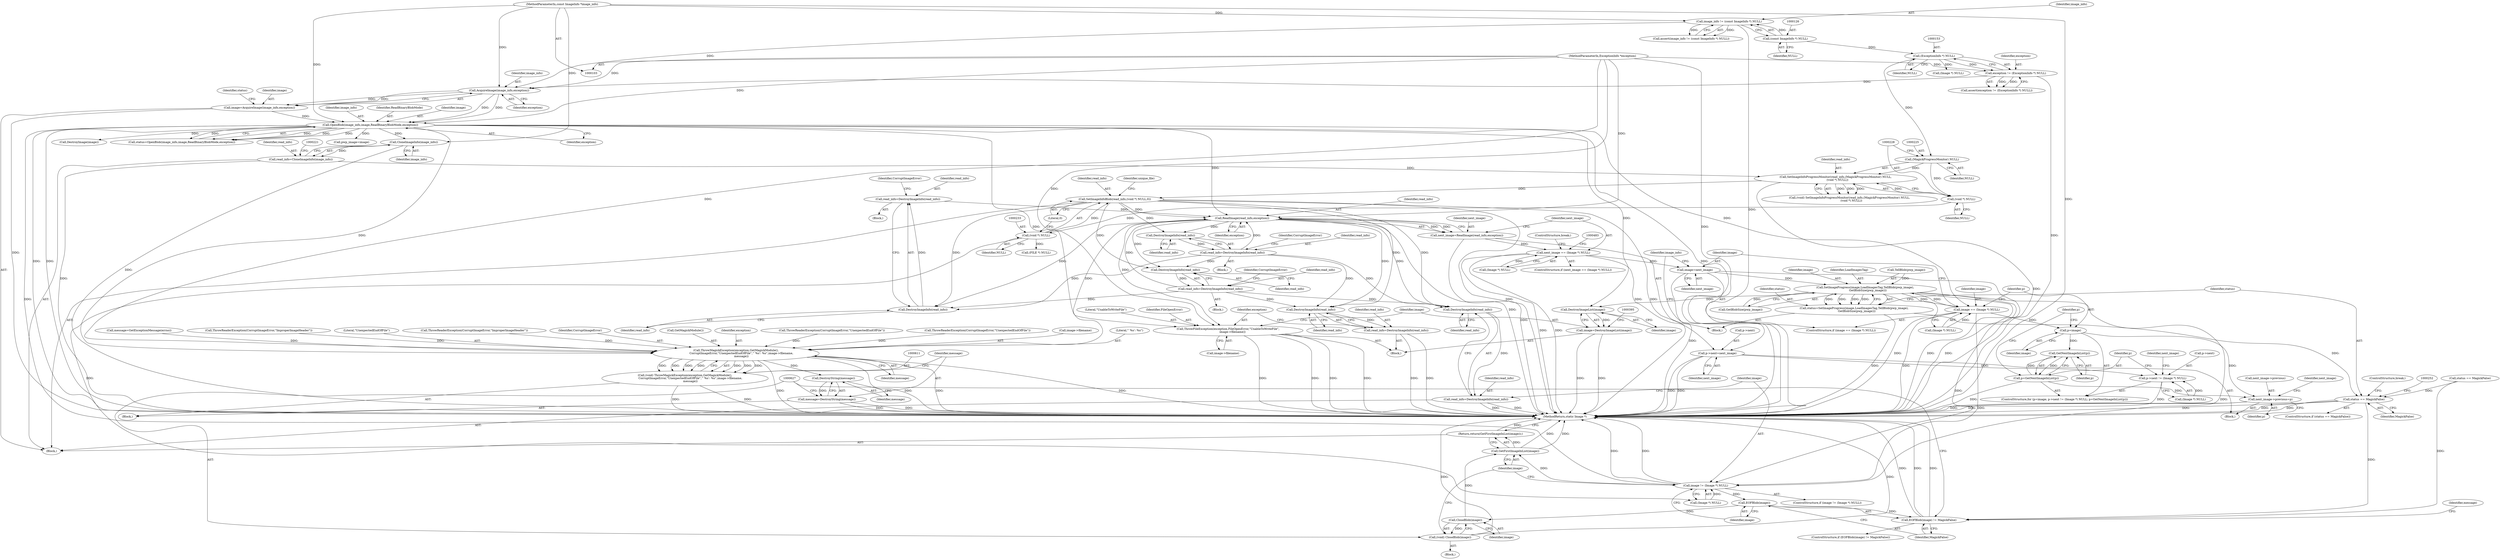 digraph "0_ImageMagick_6b6bff054d569a77973f2140c0e86366e6168a6c_2@API" {
"1000463" [label="(Call,read_info=DestroyImageInfo(read_info))"];
"1000465" [label="(Call,DestroyImageInfo(read_info))"];
"1000317" [label="(Call,read_info=DestroyImageInfo(read_info))"];
"1000319" [label="(Call,DestroyImageInfo(read_info))"];
"1000230" [label="(Call,SetImageInfoBlob(read_info,(void *) NULL,0))"];
"1000222" [label="(Call,SetImageInfoProgressMonitor(read_info,(MagickProgressMonitor) NULL,\n    (void *) NULL))"];
"1000216" [label="(Call,read_info=CloneImageInfo(image_info))"];
"1000218" [label="(Call,CloneImageInfo(image_info))"];
"1000168" [label="(Call,OpenBlob(image_info,image,ReadBinaryBlobMode,exception))"];
"1000163" [label="(Call,AcquireImage(image_info,exception))"];
"1000123" [label="(Call,image_info != (const ImageInfo *) NULL)"];
"1000104" [label="(MethodParameterIn,const ImageInfo *image_info)"];
"1000125" [label="(Call,(const ImageInfo *) NULL)"];
"1000150" [label="(Call,exception != (ExceptionInfo *) NULL)"];
"1000105" [label="(MethodParameterIn,ExceptionInfo *exception)"];
"1000152" [label="(Call,(ExceptionInfo *) NULL)"];
"1000161" [label="(Call,image=AcquireImage(image_info,exception))"];
"1000224" [label="(Call,(MagickProgressMonitor) NULL)"];
"1000227" [label="(Call,(void *) NULL)"];
"1000232" [label="(Call,(void *) NULL)"];
"1000472" [label="(Call,ReadImage(read_info,exception))"];
"1000463" [label="(Call,read_info=DestroyImageInfo(read_info))"];
"1000340" [label="(Call,read_info=DestroyImageInfo(read_info))"];
"1000342" [label="(Call,DestroyImageInfo(read_info))"];
"1000380" [label="(Call,DestroyImageInfo(read_info))"];
"1000378" [label="(Call,read_info=DestroyImageInfo(read_info))"];
"1000590" [label="(Call,DestroyImageInfo(read_info))"];
"1000588" [label="(Call,read_info=DestroyImageInfo(read_info))"];
"1000382" [label="(Call,ThrowFileException(exception,FileOpenError,\"UnableToWriteFile\",\n          image->filename))"];
"1000470" [label="(Call,next_image=ReadImage(read_info,exception))"];
"1000476" [label="(Call,next_image == (Image *) NULL)"];
"1000501" [label="(Call,image=next_image)"];
"1000563" [label="(Call,SetImageProgress(image,LoadImagesTag,TellBlob(pwp_image),\n      GetBlobSize(pwp_image)))"];
"1000391" [label="(Call,DestroyImageList(image))"];
"1000389" [label="(Call,image=DestroyImageList(image))"];
"1000496" [label="(Call,image == (Image *) NULL)"];
"1000507" [label="(Call,p=image)"];
"1000519" [label="(Call,GetNextImageInList(p))"];
"1000517" [label="(Call,p=GetNextImageInList(p))"];
"1000521" [label="(Call,next_image->previous=p)"];
"1000593" [label="(Call,image != (Image *) NULL)"];
"1000601" [label="(Call,EOFBlob(image))"];
"1000600" [label="(Call,EOFBlob(image) != MagickFalse)"];
"1000628" [label="(Call,CloseBlob(image))"];
"1000626" [label="(Call,(void) CloseBlob(image))"];
"1000631" [label="(Call,GetFirstImageInList(image))"];
"1000630" [label="(Return,return(GetFirstImageInList(image));)"];
"1000561" [label="(Call,status=SetImageProgress(image,LoadImagesTag,TellBlob(pwp_image),\n      GetBlobSize(pwp_image)))"];
"1000571" [label="(Call,status == MagickFalse)"];
"1000535" [label="(Call,p->next=next_image)"];
"1000510" [label="(Call,p->next != (Image *) NULL)"];
"1000612" [label="(Call,ThrowMagickException(exception,GetMagickModule(),\n            CorruptImageError,\"UnexpectedEndOfFile\",\"`%s': %s\",image->filename,\n            message))"];
"1000610" [label="(Call,(void) ThrowMagickException(exception,GetMagickModule(),\n            CorruptImageError,\"UnexpectedEndOfFile\",\"`%s': %s\",image->filename,\n            message))"];
"1000624" [label="(Call,DestroyString(message))"];
"1000622" [label="(Call,message=DestroyString(message))"];
"1000592" [label="(ControlStructure,if (image != (Image *) NULL))"];
"1000600" [label="(Call,EOFBlob(image) != MagickFalse)"];
"1000573" [label="(Identifier,MagickFalse)"];
"1000570" [label="(ControlStructure,if (status == MagickFalse))"];
"1000227" [label="(Call,(void *) NULL)"];
"1000217" [label="(Identifier,read_info)"];
"1000615" [label="(Identifier,CorruptImageError)"];
"1000465" [label="(Call,DestroyImageInfo(read_info))"];
"1000169" [label="(Identifier,image_info)"];
"1000373" [label="(Block,)"];
"1000320" [label="(Identifier,read_info)"];
"1000345" [label="(Identifier,CorruptImageError)"];
"1000593" [label="(Call,image != (Image *) NULL)"];
"1000218" [label="(Call,CloneImageInfo(image_info))"];
"1000562" [label="(Identifier,status)"];
"1000630" [label="(Return,return(GetFirstImageInList(image));)"];
"1000543" [label="(Identifier,image_info)"];
"1000509" [label="(Identifier,image)"];
"1000463" [label="(Call,read_info=DestroyImageInfo(read_info))"];
"1000152" [label="(Call,(ExceptionInfo *) NULL)"];
"1000521" [label="(Call,next_image->previous=p)"];
"1000497" [label="(Identifier,image)"];
"1000625" [label="(Identifier,message)"];
"1000317" [label="(Call,read_info=DestroyImageInfo(read_info))"];
"1000631" [label="(Call,GetFirstImageInList(image))"];
"1000219" [label="(Identifier,image_info)"];
"1000161" [label="(Call,image=AcquireImage(image_info,exception))"];
"1000595" [label="(Call,(Image *) NULL)"];
"1000628" [label="(Call,CloseBlob(image))"];
"1000535" [label="(Call,p->next=next_image)"];
"1000186" [label="(Call,pwp_image=image)"];
"1000602" [label="(Identifier,image)"];
"1000536" [label="(Call,p->next)"];
"1000568" [label="(Call,GetBlobSize(pwp_image))"];
"1000478" [label="(Call,(Image *) NULL)"];
"1000572" [label="(Identifier,status)"];
"1000614" [label="(Call,GetMagickModule())"];
"1000386" [label="(Call,image->filename)"];
"1000525" [label="(Identifier,p)"];
"1000392" [label="(Identifier,image)"];
"1000384" [label="(Identifier,FileOpenError)"];
"1000498" [label="(Call,(Image *) NULL)"];
"1000621" [label="(Identifier,message)"];
"1000385" [label="(Literal,\"UnableToWriteFile\")"];
"1000632" [label="(Identifier,image)"];
"1000613" [label="(Identifier,exception)"];
"1000481" [label="(ControlStructure,break;)"];
"1000124" [label="(Identifier,image_info)"];
"1000167" [label="(Identifier,status)"];
"1000172" [label="(Identifier,exception)"];
"1000539" [label="(Identifier,next_image)"];
"1000154" [label="(Identifier,NULL)"];
"1000464" [label="(Identifier,read_info)"];
"1000458" [label="(Block,)"];
"1000571" [label="(Call,status == MagickFalse)"];
"1000624" [label="(Call,DestroyString(message))"];
"1000467" [label="(Call,ThrowReaderException(CorruptImageError,\"UnexpectedEndOfFile\"))"];
"1000512" [label="(Identifier,p)"];
"1000589" [label="(Identifier,read_info)"];
"1000501" [label="(Call,image=next_image)"];
"1000321" [label="(Call,ThrowReaderException(CorruptImageError,\"UnexpectedEndOfFile\"))"];
"1000523" [label="(Identifier,next_image)"];
"1000565" [label="(Identifier,LoadImagesTag)"];
"1000633" [label="(MethodReturn,static Image *)"];
"1000618" [label="(Call,image->filename)"];
"1000617" [label="(Literal,\"`%s': %s\")"];
"1000466" [label="(Identifier,read_info)"];
"1000390" [label="(Identifier,image)"];
"1000496" [label="(Call,image == (Image *) NULL)"];
"1000561" [label="(Call,status=SetImageProgress(image,LoadImagesTag,TellBlob(pwp_image),\n      GetBlobSize(pwp_image)))"];
"1000599" [label="(ControlStructure,if (EOFBlob(image) != MagickFalse))"];
"1000342" [label="(Call,DestroyImageInfo(read_info))"];
"1000612" [label="(Call,ThrowMagickException(exception,GetMagickModule(),\n            CorruptImageError,\"UnexpectedEndOfFile\",\"`%s': %s\",image->filename,\n            message))"];
"1000171" [label="(Identifier,ReadBinaryBlobMode)"];
"1000477" [label="(Identifier,next_image)"];
"1000622" [label="(Call,message=DestroyString(message))"];
"1000476" [label="(Call,next_image == (Image *) NULL)"];
"1000510" [label="(Call,p->next != (Image *) NULL)"];
"1000162" [label="(Identifier,image)"];
"1000517" [label="(Call,p=GetNextImageInList(p))"];
"1000590" [label="(Call,DestroyImageInfo(read_info))"];
"1000383" [label="(Identifier,exception)"];
"1000104" [label="(MethodParameterIn,const ImageInfo *image_info)"];
"1000566" [label="(Call,TellBlob(pwp_image))"];
"1000250" [label="(Block,)"];
"1000150" [label="(Call,exception != (ExceptionInfo *) NULL)"];
"1000629" [label="(Identifier,image)"];
"1000164" [label="(Identifier,image_info)"];
"1000232" [label="(Call,(void *) NULL)"];
"1000382" [label="(Call,ThrowFileException(exception,FileOpenError,\"UnableToWriteFile\",\n          image->filename))"];
"1000222" [label="(Call,SetImageInfoProgressMonitor(read_info,(MagickProgressMonitor) NULL,\n    (void *) NULL))"];
"1000165" [label="(Identifier,exception)"];
"1000341" [label="(Identifier,read_info)"];
"1000606" [label="(Call,message=GetExceptionMessage(errno))"];
"1000474" [label="(Identifier,exception)"];
"1000601" [label="(Call,EOFBlob(image))"];
"1000502" [label="(Identifier,image)"];
"1000344" [label="(Call,ThrowReaderException(CorruptImageError,\"ImproperImageHeader\"))"];
"1000168" [label="(Call,OpenBlob(image_info,image,ReadBinaryBlobMode,exception))"];
"1000379" [label="(Identifier,read_info)"];
"1000616" [label="(Literal,\"UnexpectedEndOfFile\")"];
"1000234" [label="(Identifier,NULL)"];
"1000610" [label="(Call,(void) ThrowMagickException(exception,GetMagickModule(),\n            CorruptImageError,\"UnexpectedEndOfFile\",\"`%s': %s\",image->filename,\n            message))"];
"1000122" [label="(Call,assert(image_info != (const ImageInfo *) NULL))"];
"1000506" [label="(ControlStructure,for (p=image; p->next != (Image *) NULL; p=GetNextImageInList(p)))"];
"1000508" [label="(Identifier,p)"];
"1000604" [label="(Block,)"];
"1000322" [label="(Identifier,CorruptImageError)"];
"1000226" [label="(Identifier,NULL)"];
"1000520" [label="(Identifier,p)"];
"1000503" [label="(Identifier,next_image)"];
"1000170" [label="(Identifier,image)"];
"1000518" [label="(Identifier,p)"];
"1000237" [label="(Identifier,unique_file)"];
"1000389" [label="(Call,image=DestroyImageList(image))"];
"1000471" [label="(Identifier,next_image)"];
"1000235" [label="(Literal,0)"];
"1000563" [label="(Call,SetImageProgress(image,LoadImagesTag,TellBlob(pwp_image),\n      GetBlobSize(pwp_image)))"];
"1000180" [label="(Call,DestroyImage(image))"];
"1000125" [label="(Call,(const ImageInfo *) NULL)"];
"1000335" [label="(Block,)"];
"1000470" [label="(Call,next_image=ReadImage(read_info,exception))"];
"1000127" [label="(Identifier,NULL)"];
"1000381" [label="(Identifier,read_info)"];
"1000507" [label="(Call,p=image)"];
"1000319" [label="(Call,DestroyImageInfo(read_info))"];
"1000231" [label="(Identifier,read_info)"];
"1000564" [label="(Identifier,image)"];
"1000343" [label="(Identifier,read_info)"];
"1000495" [label="(ControlStructure,if (image == (Image *) NULL))"];
"1000230" [label="(Call,SetImageInfoBlob(read_info,(void *) NULL,0))"];
"1000105" [label="(MethodParameterIn,ExceptionInfo *exception)"];
"1000623" [label="(Identifier,message)"];
"1000349" [label="(Call,(FILE *) NULL)"];
"1000468" [label="(Identifier,CorruptImageError)"];
"1000391" [label="(Call,DestroyImageList(image))"];
"1000574" [label="(ControlStructure,break;)"];
"1000519" [label="(Call,GetNextImageInList(p))"];
"1000312" [label="(Block,)"];
"1000598" [label="(Block,)"];
"1000220" [label="(Call,(void) SetImageInfoProgressMonitor(read_info,(MagickProgressMonitor) NULL,\n    (void *) NULL))"];
"1000528" [label="(Identifier,next_image)"];
"1000380" [label="(Call,DestroyImageInfo(read_info))"];
"1000340" [label="(Call,read_info=DestroyImageInfo(read_info))"];
"1000318" [label="(Identifier,read_info)"];
"1000163" [label="(Call,AcquireImage(image_info,exception))"];
"1000149" [label="(Call,assert(exception != (ExceptionInfo *) NULL))"];
"1000229" [label="(Identifier,NULL)"];
"1000603" [label="(Identifier,MagickFalse)"];
"1000216" [label="(Call,read_info=CloneImageInfo(image_info))"];
"1000475" [label="(ControlStructure,if (next_image == (Image *) NULL))"];
"1000224" [label="(Call,(MagickProgressMonitor) NULL)"];
"1000588" [label="(Call,read_info=DestroyImageInfo(read_info))"];
"1000174" [label="(Call,status == MagickFalse)"];
"1000472" [label="(Call,ReadImage(read_info,exception))"];
"1000522" [label="(Call,next_image->previous)"];
"1000166" [label="(Call,status=OpenBlob(image_info,image,ReadBinaryBlobMode,exception))"];
"1000514" [label="(Call,(Image *) NULL)"];
"1000378" [label="(Call,read_info=DestroyImageInfo(read_info))"];
"1000213" [label="(Call,ThrowReaderException(CorruptImageError,\"ImproperImageHeader\"))"];
"1000607" [label="(Identifier,message)"];
"1000151" [label="(Identifier,exception)"];
"1000473" [label="(Identifier,read_info)"];
"1000594" [label="(Identifier,image)"];
"1000591" [label="(Identifier,read_info)"];
"1000505" [label="(Block,)"];
"1000106" [label="(Block,)"];
"1000123" [label="(Call,image_info != (const ImageInfo *) NULL)"];
"1000223" [label="(Identifier,read_info)"];
"1000626" [label="(Call,(void) CloseBlob(image))"];
"1000511" [label="(Call,p->next)"];
"1000183" [label="(Call,(Image *) NULL)"];
"1000463" -> "1000458"  [label="AST: "];
"1000463" -> "1000465"  [label="CFG: "];
"1000464" -> "1000463"  [label="AST: "];
"1000465" -> "1000463"  [label="AST: "];
"1000468" -> "1000463"  [label="CFG: "];
"1000465" -> "1000463"  [label="DDG: "];
"1000463" -> "1000472"  [label="DDG: "];
"1000465" -> "1000466"  [label="CFG: "];
"1000466" -> "1000465"  [label="AST: "];
"1000317" -> "1000465"  [label="DDG: "];
"1000230" -> "1000465"  [label="DDG: "];
"1000472" -> "1000465"  [label="DDG: "];
"1000340" -> "1000465"  [label="DDG: "];
"1000317" -> "1000312"  [label="AST: "];
"1000317" -> "1000319"  [label="CFG: "];
"1000318" -> "1000317"  [label="AST: "];
"1000319" -> "1000317"  [label="AST: "];
"1000322" -> "1000317"  [label="CFG: "];
"1000319" -> "1000317"  [label="DDG: "];
"1000317" -> "1000342"  [label="DDG: "];
"1000317" -> "1000380"  [label="DDG: "];
"1000317" -> "1000472"  [label="DDG: "];
"1000317" -> "1000590"  [label="DDG: "];
"1000319" -> "1000320"  [label="CFG: "];
"1000320" -> "1000319"  [label="AST: "];
"1000230" -> "1000319"  [label="DDG: "];
"1000472" -> "1000319"  [label="DDG: "];
"1000230" -> "1000106"  [label="AST: "];
"1000230" -> "1000235"  [label="CFG: "];
"1000231" -> "1000230"  [label="AST: "];
"1000232" -> "1000230"  [label="AST: "];
"1000235" -> "1000230"  [label="AST: "];
"1000237" -> "1000230"  [label="CFG: "];
"1000230" -> "1000633"  [label="DDG: "];
"1000230" -> "1000633"  [label="DDG: "];
"1000222" -> "1000230"  [label="DDG: "];
"1000232" -> "1000230"  [label="DDG: "];
"1000230" -> "1000342"  [label="DDG: "];
"1000230" -> "1000380"  [label="DDG: "];
"1000230" -> "1000472"  [label="DDG: "];
"1000230" -> "1000590"  [label="DDG: "];
"1000222" -> "1000220"  [label="AST: "];
"1000222" -> "1000227"  [label="CFG: "];
"1000223" -> "1000222"  [label="AST: "];
"1000224" -> "1000222"  [label="AST: "];
"1000227" -> "1000222"  [label="AST: "];
"1000220" -> "1000222"  [label="CFG: "];
"1000222" -> "1000633"  [label="DDG: "];
"1000222" -> "1000220"  [label="DDG: "];
"1000222" -> "1000220"  [label="DDG: "];
"1000222" -> "1000220"  [label="DDG: "];
"1000216" -> "1000222"  [label="DDG: "];
"1000224" -> "1000222"  [label="DDG: "];
"1000227" -> "1000222"  [label="DDG: "];
"1000216" -> "1000106"  [label="AST: "];
"1000216" -> "1000218"  [label="CFG: "];
"1000217" -> "1000216"  [label="AST: "];
"1000218" -> "1000216"  [label="AST: "];
"1000221" -> "1000216"  [label="CFG: "];
"1000216" -> "1000633"  [label="DDG: "];
"1000218" -> "1000216"  [label="DDG: "];
"1000218" -> "1000219"  [label="CFG: "];
"1000219" -> "1000218"  [label="AST: "];
"1000218" -> "1000633"  [label="DDG: "];
"1000168" -> "1000218"  [label="DDG: "];
"1000104" -> "1000218"  [label="DDG: "];
"1000168" -> "1000166"  [label="AST: "];
"1000168" -> "1000172"  [label="CFG: "];
"1000169" -> "1000168"  [label="AST: "];
"1000170" -> "1000168"  [label="AST: "];
"1000171" -> "1000168"  [label="AST: "];
"1000172" -> "1000168"  [label="AST: "];
"1000166" -> "1000168"  [label="CFG: "];
"1000168" -> "1000633"  [label="DDG: "];
"1000168" -> "1000633"  [label="DDG: "];
"1000168" -> "1000633"  [label="DDG: "];
"1000168" -> "1000166"  [label="DDG: "];
"1000168" -> "1000166"  [label="DDG: "];
"1000168" -> "1000166"  [label="DDG: "];
"1000168" -> "1000166"  [label="DDG: "];
"1000163" -> "1000168"  [label="DDG: "];
"1000163" -> "1000168"  [label="DDG: "];
"1000104" -> "1000168"  [label="DDG: "];
"1000161" -> "1000168"  [label="DDG: "];
"1000105" -> "1000168"  [label="DDG: "];
"1000168" -> "1000180"  [label="DDG: "];
"1000168" -> "1000186"  [label="DDG: "];
"1000168" -> "1000382"  [label="DDG: "];
"1000168" -> "1000391"  [label="DDG: "];
"1000168" -> "1000472"  [label="DDG: "];
"1000168" -> "1000496"  [label="DDG: "];
"1000168" -> "1000593"  [label="DDG: "];
"1000168" -> "1000612"  [label="DDG: "];
"1000163" -> "1000161"  [label="AST: "];
"1000163" -> "1000165"  [label="CFG: "];
"1000164" -> "1000163"  [label="AST: "];
"1000165" -> "1000163"  [label="AST: "];
"1000161" -> "1000163"  [label="CFG: "];
"1000163" -> "1000161"  [label="DDG: "];
"1000163" -> "1000161"  [label="DDG: "];
"1000123" -> "1000163"  [label="DDG: "];
"1000104" -> "1000163"  [label="DDG: "];
"1000150" -> "1000163"  [label="DDG: "];
"1000105" -> "1000163"  [label="DDG: "];
"1000123" -> "1000122"  [label="AST: "];
"1000123" -> "1000125"  [label="CFG: "];
"1000124" -> "1000123"  [label="AST: "];
"1000125" -> "1000123"  [label="AST: "];
"1000122" -> "1000123"  [label="CFG: "];
"1000123" -> "1000633"  [label="DDG: "];
"1000123" -> "1000122"  [label="DDG: "];
"1000123" -> "1000122"  [label="DDG: "];
"1000104" -> "1000123"  [label="DDG: "];
"1000125" -> "1000123"  [label="DDG: "];
"1000104" -> "1000103"  [label="AST: "];
"1000104" -> "1000633"  [label="DDG: "];
"1000125" -> "1000127"  [label="CFG: "];
"1000126" -> "1000125"  [label="AST: "];
"1000127" -> "1000125"  [label="AST: "];
"1000125" -> "1000152"  [label="DDG: "];
"1000150" -> "1000149"  [label="AST: "];
"1000150" -> "1000152"  [label="CFG: "];
"1000151" -> "1000150"  [label="AST: "];
"1000152" -> "1000150"  [label="AST: "];
"1000149" -> "1000150"  [label="CFG: "];
"1000150" -> "1000633"  [label="DDG: "];
"1000150" -> "1000149"  [label="DDG: "];
"1000150" -> "1000149"  [label="DDG: "];
"1000105" -> "1000150"  [label="DDG: "];
"1000152" -> "1000150"  [label="DDG: "];
"1000105" -> "1000103"  [label="AST: "];
"1000105" -> "1000633"  [label="DDG: "];
"1000105" -> "1000382"  [label="DDG: "];
"1000105" -> "1000472"  [label="DDG: "];
"1000105" -> "1000612"  [label="DDG: "];
"1000152" -> "1000154"  [label="CFG: "];
"1000153" -> "1000152"  [label="AST: "];
"1000154" -> "1000152"  [label="AST: "];
"1000152" -> "1000183"  [label="DDG: "];
"1000152" -> "1000224"  [label="DDG: "];
"1000161" -> "1000106"  [label="AST: "];
"1000162" -> "1000161"  [label="AST: "];
"1000167" -> "1000161"  [label="CFG: "];
"1000161" -> "1000633"  [label="DDG: "];
"1000224" -> "1000226"  [label="CFG: "];
"1000225" -> "1000224"  [label="AST: "];
"1000226" -> "1000224"  [label="AST: "];
"1000228" -> "1000224"  [label="CFG: "];
"1000224" -> "1000227"  [label="DDG: "];
"1000227" -> "1000229"  [label="CFG: "];
"1000228" -> "1000227"  [label="AST: "];
"1000229" -> "1000227"  [label="AST: "];
"1000227" -> "1000232"  [label="DDG: "];
"1000232" -> "1000234"  [label="CFG: "];
"1000233" -> "1000232"  [label="AST: "];
"1000234" -> "1000232"  [label="AST: "];
"1000235" -> "1000232"  [label="CFG: "];
"1000232" -> "1000349"  [label="DDG: "];
"1000232" -> "1000595"  [label="DDG: "];
"1000472" -> "1000470"  [label="AST: "];
"1000472" -> "1000474"  [label="CFG: "];
"1000473" -> "1000472"  [label="AST: "];
"1000474" -> "1000472"  [label="AST: "];
"1000470" -> "1000472"  [label="CFG: "];
"1000472" -> "1000633"  [label="DDG: "];
"1000472" -> "1000342"  [label="DDG: "];
"1000472" -> "1000380"  [label="DDG: "];
"1000472" -> "1000382"  [label="DDG: "];
"1000472" -> "1000470"  [label="DDG: "];
"1000472" -> "1000470"  [label="DDG: "];
"1000340" -> "1000472"  [label="DDG: "];
"1000472" -> "1000590"  [label="DDG: "];
"1000472" -> "1000612"  [label="DDG: "];
"1000340" -> "1000335"  [label="AST: "];
"1000340" -> "1000342"  [label="CFG: "];
"1000341" -> "1000340"  [label="AST: "];
"1000342" -> "1000340"  [label="AST: "];
"1000345" -> "1000340"  [label="CFG: "];
"1000342" -> "1000340"  [label="DDG: "];
"1000340" -> "1000380"  [label="DDG: "];
"1000340" -> "1000590"  [label="DDG: "];
"1000342" -> "1000343"  [label="CFG: "];
"1000343" -> "1000342"  [label="AST: "];
"1000380" -> "1000378"  [label="AST: "];
"1000380" -> "1000381"  [label="CFG: "];
"1000381" -> "1000380"  [label="AST: "];
"1000378" -> "1000380"  [label="CFG: "];
"1000380" -> "1000378"  [label="DDG: "];
"1000378" -> "1000373"  [label="AST: "];
"1000379" -> "1000378"  [label="AST: "];
"1000383" -> "1000378"  [label="CFG: "];
"1000378" -> "1000633"  [label="DDG: "];
"1000378" -> "1000633"  [label="DDG: "];
"1000590" -> "1000588"  [label="AST: "];
"1000590" -> "1000591"  [label="CFG: "];
"1000591" -> "1000590"  [label="AST: "];
"1000588" -> "1000590"  [label="CFG: "];
"1000590" -> "1000588"  [label="DDG: "];
"1000588" -> "1000106"  [label="AST: "];
"1000589" -> "1000588"  [label="AST: "];
"1000594" -> "1000588"  [label="CFG: "];
"1000588" -> "1000633"  [label="DDG: "];
"1000588" -> "1000633"  [label="DDG: "];
"1000382" -> "1000373"  [label="AST: "];
"1000382" -> "1000386"  [label="CFG: "];
"1000383" -> "1000382"  [label="AST: "];
"1000384" -> "1000382"  [label="AST: "];
"1000385" -> "1000382"  [label="AST: "];
"1000386" -> "1000382"  [label="AST: "];
"1000390" -> "1000382"  [label="CFG: "];
"1000382" -> "1000633"  [label="DDG: "];
"1000382" -> "1000633"  [label="DDG: "];
"1000382" -> "1000633"  [label="DDG: "];
"1000382" -> "1000633"  [label="DDG: "];
"1000470" -> "1000250"  [label="AST: "];
"1000471" -> "1000470"  [label="AST: "];
"1000477" -> "1000470"  [label="CFG: "];
"1000470" -> "1000633"  [label="DDG: "];
"1000470" -> "1000476"  [label="DDG: "];
"1000476" -> "1000475"  [label="AST: "];
"1000476" -> "1000478"  [label="CFG: "];
"1000477" -> "1000476"  [label="AST: "];
"1000478" -> "1000476"  [label="AST: "];
"1000481" -> "1000476"  [label="CFG: "];
"1000483" -> "1000476"  [label="CFG: "];
"1000476" -> "1000633"  [label="DDG: "];
"1000476" -> "1000633"  [label="DDG: "];
"1000478" -> "1000476"  [label="DDG: "];
"1000476" -> "1000501"  [label="DDG: "];
"1000476" -> "1000535"  [label="DDG: "];
"1000501" -> "1000495"  [label="AST: "];
"1000501" -> "1000503"  [label="CFG: "];
"1000502" -> "1000501"  [label="AST: "];
"1000503" -> "1000501"  [label="AST: "];
"1000543" -> "1000501"  [label="CFG: "];
"1000501" -> "1000633"  [label="DDG: "];
"1000501" -> "1000563"  [label="DDG: "];
"1000501" -> "1000593"  [label="DDG: "];
"1000563" -> "1000561"  [label="AST: "];
"1000563" -> "1000568"  [label="CFG: "];
"1000564" -> "1000563"  [label="AST: "];
"1000565" -> "1000563"  [label="AST: "];
"1000566" -> "1000563"  [label="AST: "];
"1000568" -> "1000563"  [label="AST: "];
"1000561" -> "1000563"  [label="CFG: "];
"1000563" -> "1000633"  [label="DDG: "];
"1000563" -> "1000633"  [label="DDG: "];
"1000563" -> "1000633"  [label="DDG: "];
"1000563" -> "1000391"  [label="DDG: "];
"1000563" -> "1000496"  [label="DDG: "];
"1000563" -> "1000561"  [label="DDG: "];
"1000563" -> "1000561"  [label="DDG: "];
"1000563" -> "1000561"  [label="DDG: "];
"1000563" -> "1000561"  [label="DDG: "];
"1000496" -> "1000563"  [label="DDG: "];
"1000566" -> "1000563"  [label="DDG: "];
"1000568" -> "1000563"  [label="DDG: "];
"1000563" -> "1000593"  [label="DDG: "];
"1000391" -> "1000389"  [label="AST: "];
"1000391" -> "1000392"  [label="CFG: "];
"1000392" -> "1000391"  [label="AST: "];
"1000389" -> "1000391"  [label="CFG: "];
"1000391" -> "1000389"  [label="DDG: "];
"1000389" -> "1000373"  [label="AST: "];
"1000390" -> "1000389"  [label="AST: "];
"1000395" -> "1000389"  [label="CFG: "];
"1000389" -> "1000633"  [label="DDG: "];
"1000389" -> "1000633"  [label="DDG: "];
"1000496" -> "1000495"  [label="AST: "];
"1000496" -> "1000498"  [label="CFG: "];
"1000497" -> "1000496"  [label="AST: "];
"1000498" -> "1000496"  [label="AST: "];
"1000502" -> "1000496"  [label="CFG: "];
"1000508" -> "1000496"  [label="CFG: "];
"1000496" -> "1000633"  [label="DDG: "];
"1000498" -> "1000496"  [label="DDG: "];
"1000496" -> "1000507"  [label="DDG: "];
"1000496" -> "1000593"  [label="DDG: "];
"1000507" -> "1000506"  [label="AST: "];
"1000507" -> "1000509"  [label="CFG: "];
"1000508" -> "1000507"  [label="AST: "];
"1000509" -> "1000507"  [label="AST: "];
"1000512" -> "1000507"  [label="CFG: "];
"1000507" -> "1000519"  [label="DDG: "];
"1000507" -> "1000521"  [label="DDG: "];
"1000519" -> "1000517"  [label="AST: "];
"1000519" -> "1000520"  [label="CFG: "];
"1000520" -> "1000519"  [label="AST: "];
"1000517" -> "1000519"  [label="CFG: "];
"1000519" -> "1000517"  [label="DDG: "];
"1000517" -> "1000519"  [label="DDG: "];
"1000517" -> "1000506"  [label="AST: "];
"1000518" -> "1000517"  [label="AST: "];
"1000512" -> "1000517"  [label="CFG: "];
"1000517" -> "1000633"  [label="DDG: "];
"1000517" -> "1000521"  [label="DDG: "];
"1000521" -> "1000505"  [label="AST: "];
"1000521" -> "1000525"  [label="CFG: "];
"1000522" -> "1000521"  [label="AST: "];
"1000525" -> "1000521"  [label="AST: "];
"1000528" -> "1000521"  [label="CFG: "];
"1000521" -> "1000633"  [label="DDG: "];
"1000521" -> "1000633"  [label="DDG: "];
"1000593" -> "1000592"  [label="AST: "];
"1000593" -> "1000595"  [label="CFG: "];
"1000594" -> "1000593"  [label="AST: "];
"1000595" -> "1000593"  [label="AST: "];
"1000602" -> "1000593"  [label="CFG: "];
"1000632" -> "1000593"  [label="CFG: "];
"1000593" -> "1000633"  [label="DDG: "];
"1000593" -> "1000633"  [label="DDG: "];
"1000595" -> "1000593"  [label="DDG: "];
"1000593" -> "1000601"  [label="DDG: "];
"1000593" -> "1000631"  [label="DDG: "];
"1000601" -> "1000600"  [label="AST: "];
"1000601" -> "1000602"  [label="CFG: "];
"1000602" -> "1000601"  [label="AST: "];
"1000603" -> "1000601"  [label="CFG: "];
"1000601" -> "1000600"  [label="DDG: "];
"1000601" -> "1000628"  [label="DDG: "];
"1000600" -> "1000599"  [label="AST: "];
"1000600" -> "1000603"  [label="CFG: "];
"1000603" -> "1000600"  [label="AST: "];
"1000607" -> "1000600"  [label="CFG: "];
"1000627" -> "1000600"  [label="CFG: "];
"1000600" -> "1000633"  [label="DDG: "];
"1000600" -> "1000633"  [label="DDG: "];
"1000600" -> "1000633"  [label="DDG: "];
"1000174" -> "1000600"  [label="DDG: "];
"1000571" -> "1000600"  [label="DDG: "];
"1000628" -> "1000626"  [label="AST: "];
"1000628" -> "1000629"  [label="CFG: "];
"1000629" -> "1000628"  [label="AST: "];
"1000626" -> "1000628"  [label="CFG: "];
"1000628" -> "1000626"  [label="DDG: "];
"1000628" -> "1000631"  [label="DDG: "];
"1000626" -> "1000598"  [label="AST: "];
"1000627" -> "1000626"  [label="AST: "];
"1000632" -> "1000626"  [label="CFG: "];
"1000626" -> "1000633"  [label="DDG: "];
"1000626" -> "1000633"  [label="DDG: "];
"1000631" -> "1000630"  [label="AST: "];
"1000631" -> "1000632"  [label="CFG: "];
"1000632" -> "1000631"  [label="AST: "];
"1000630" -> "1000631"  [label="CFG: "];
"1000631" -> "1000633"  [label="DDG: "];
"1000631" -> "1000633"  [label="DDG: "];
"1000631" -> "1000630"  [label="DDG: "];
"1000630" -> "1000106"  [label="AST: "];
"1000633" -> "1000630"  [label="CFG: "];
"1000630" -> "1000633"  [label="DDG: "];
"1000561" -> "1000250"  [label="AST: "];
"1000562" -> "1000561"  [label="AST: "];
"1000572" -> "1000561"  [label="CFG: "];
"1000561" -> "1000633"  [label="DDG: "];
"1000561" -> "1000571"  [label="DDG: "];
"1000571" -> "1000570"  [label="AST: "];
"1000571" -> "1000573"  [label="CFG: "];
"1000572" -> "1000571"  [label="AST: "];
"1000573" -> "1000571"  [label="AST: "];
"1000252" -> "1000571"  [label="CFG: "];
"1000574" -> "1000571"  [label="CFG: "];
"1000571" -> "1000633"  [label="DDG: "];
"1000571" -> "1000633"  [label="DDG: "];
"1000571" -> "1000633"  [label="DDG: "];
"1000174" -> "1000571"  [label="DDG: "];
"1000535" -> "1000505"  [label="AST: "];
"1000535" -> "1000539"  [label="CFG: "];
"1000536" -> "1000535"  [label="AST: "];
"1000539" -> "1000535"  [label="AST: "];
"1000543" -> "1000535"  [label="CFG: "];
"1000535" -> "1000633"  [label="DDG: "];
"1000535" -> "1000633"  [label="DDG: "];
"1000535" -> "1000510"  [label="DDG: "];
"1000510" -> "1000506"  [label="AST: "];
"1000510" -> "1000514"  [label="CFG: "];
"1000511" -> "1000510"  [label="AST: "];
"1000514" -> "1000510"  [label="AST: "];
"1000518" -> "1000510"  [label="CFG: "];
"1000523" -> "1000510"  [label="CFG: "];
"1000510" -> "1000633"  [label="DDG: "];
"1000514" -> "1000510"  [label="DDG: "];
"1000612" -> "1000610"  [label="AST: "];
"1000612" -> "1000621"  [label="CFG: "];
"1000613" -> "1000612"  [label="AST: "];
"1000614" -> "1000612"  [label="AST: "];
"1000615" -> "1000612"  [label="AST: "];
"1000616" -> "1000612"  [label="AST: "];
"1000617" -> "1000612"  [label="AST: "];
"1000618" -> "1000612"  [label="AST: "];
"1000621" -> "1000612"  [label="AST: "];
"1000610" -> "1000612"  [label="CFG: "];
"1000612" -> "1000633"  [label="DDG: "];
"1000612" -> "1000633"  [label="DDG: "];
"1000612" -> "1000633"  [label="DDG: "];
"1000612" -> "1000633"  [label="DDG: "];
"1000612" -> "1000610"  [label="DDG: "];
"1000612" -> "1000610"  [label="DDG: "];
"1000612" -> "1000610"  [label="DDG: "];
"1000612" -> "1000610"  [label="DDG: "];
"1000612" -> "1000610"  [label="DDG: "];
"1000612" -> "1000610"  [label="DDG: "];
"1000612" -> "1000610"  [label="DDG: "];
"1000467" -> "1000612"  [label="DDG: "];
"1000213" -> "1000612"  [label="DDG: "];
"1000321" -> "1000612"  [label="DDG: "];
"1000344" -> "1000612"  [label="DDG: "];
"1000606" -> "1000612"  [label="DDG: "];
"1000612" -> "1000624"  [label="DDG: "];
"1000610" -> "1000604"  [label="AST: "];
"1000611" -> "1000610"  [label="AST: "];
"1000623" -> "1000610"  [label="CFG: "];
"1000610" -> "1000633"  [label="DDG: "];
"1000610" -> "1000633"  [label="DDG: "];
"1000624" -> "1000622"  [label="AST: "];
"1000624" -> "1000625"  [label="CFG: "];
"1000625" -> "1000624"  [label="AST: "];
"1000622" -> "1000624"  [label="CFG: "];
"1000624" -> "1000622"  [label="DDG: "];
"1000622" -> "1000604"  [label="AST: "];
"1000623" -> "1000622"  [label="AST: "];
"1000627" -> "1000622"  [label="CFG: "];
"1000622" -> "1000633"  [label="DDG: "];
"1000622" -> "1000633"  [label="DDG: "];
}

